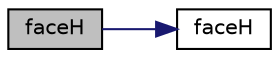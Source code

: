 digraph "faceH"
{
  bgcolor="transparent";
  edge [fontname="Helvetica",fontsize="10",labelfontname="Helvetica",labelfontsize="10"];
  node [fontname="Helvetica",fontsize="10",shape=record];
  rankdir="LR";
  Node2155 [label="faceH",height=0.2,width=0.4,color="black", fillcolor="grey75", style="filled", fontcolor="black"];
  Node2155 -> Node2156 [color="midnightblue",fontsize="10",style="solid",fontname="Helvetica"];
  Node2156 [label="faceH",height=0.2,width=0.4,color="black",URL="$a27929.html#a09e11295c8834fcc5f210000b9c43c41"];
}
